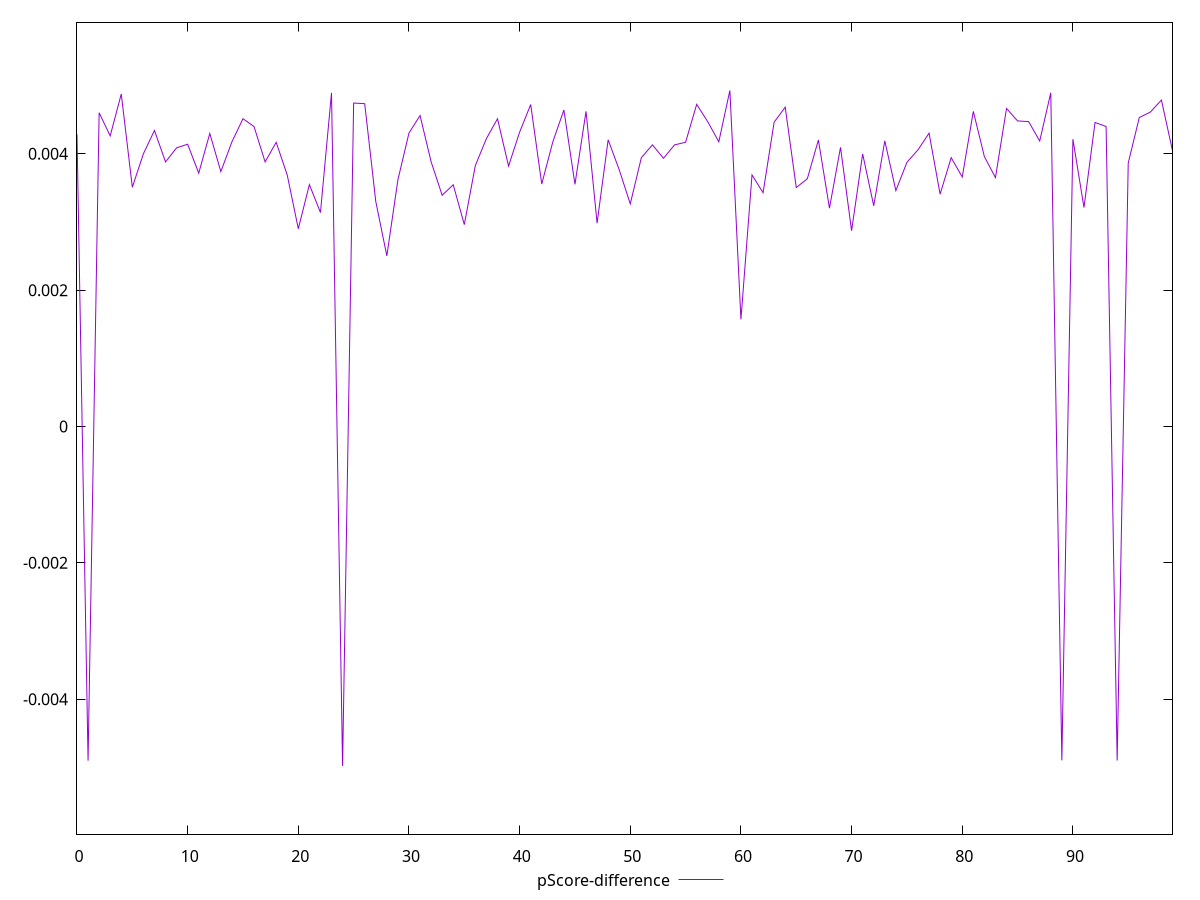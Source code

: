 reset

$pScoreDifference <<EOF
0 0.004287015246505543
1 -0.004901777817233666
2 0.004603283965595284
3 0.004264207282417609
4 0.004878158331743765
5 0.0035101958884554696
6 0.004001376271262735
7 0.00434326390891282
8 0.003881794115276338
9 0.0040887354648088126
10 0.00414135147441963
11 0.0037170380235896916
12 0.0042990182941354815
13 0.0037398091826105206
14 0.004176678673544321
15 0.004516046287637576
16 0.004399854680061099
17 0.0038821977500181903
18 0.004169959208345508
19 0.003689340605504854
20 0.0029014878720728943
21 0.0035490758664401545
22 0.003139574830109626
23 0.004895387743086732
24 -0.004979447683383653
25 0.004745835033721391
26 0.004736257540132183
27 0.0033024141888402525
28 0.0025034289764592765
29 0.003620276191030669
30 0.004305465669163677
31 0.004562841364562198
32 0.0038845618833907025
33 0.0033927498457005933
34 0.003547151255442693
35 0.002962549582217977
36 0.0038297390421794253
37 0.004224477681916583
38 0.0045147233991095215
39 0.003820876307444432
40 0.004319089041600388
41 0.0047236146855809125
42 0.003557736434945391
43 0.004176793862809669
44 0.004644103271538413
45 0.0035532714677218857
46 0.004623790272169526
47 0.002983189573584233
48 0.004206741279969117
49 0.0037668472686700483
50 0.0032661938587438266
51 0.003944657244720373
52 0.004132614906687704
53 0.003934856932277353
54 0.004131827640617258
55 0.00417082314965167
56 0.004726488117870797
57 0.004471850355928231
58 0.004177446600982626
59 0.004930225798243204
60 0.0015718020954406109
61 0.003691264135372463
62 0.0034301074363835005
63 0.004464870328177217
64 0.0046849159076031155
65 0.0035064230581798306
66 0.003635283433315095
67 0.0042038618757624935
68 0.0032035667519452193
69 0.004095898802501385
70 0.0028724470853009887
71 0.003999416680511403
72 0.0032379846649556177
73 0.004191844805880862
74 0.003461106208404563
75 0.0038764314781191134
76 0.004058966058717917
77 0.004303930594900973
78 0.003409118539276501
79 0.003944465085394255
80 0.003660101149790429
81 0.004623790272169526
82 0.003959645220697472
83 0.0036518288481726113
84 0.004666330698644416
85 0.004483470519841437
86 0.004473499454940133
87 0.004188197338680921
88 0.00489634489764923
89 -0.004896804712235414
90 0.004215648027996788
91 0.0032132605099085554
92 0.004460843300559847
93 0.004401389167083103
94 -0.004899386888937984
95 0.0038661095222383146
96 0.004533703303802761
97 0.004613058209475329
98 0.004789120717210382
99 0.004046865228835017
EOF

set key outside below
set xrange [0:99]
set yrange [-0.005979447683383653:0.005930225798243204]
set trange [-0.005979447683383653:0.005930225798243204]
set terminal svg size 640, 500 enhanced background rgb 'white'
set output "reports/report_00033_2021-03-01T14-23-16.841Z/first-contentful-paint/samples/astro-inner-cached/pScore-difference/values.svg"

plot $pScoreDifference title "pScore-difference" with line

reset
